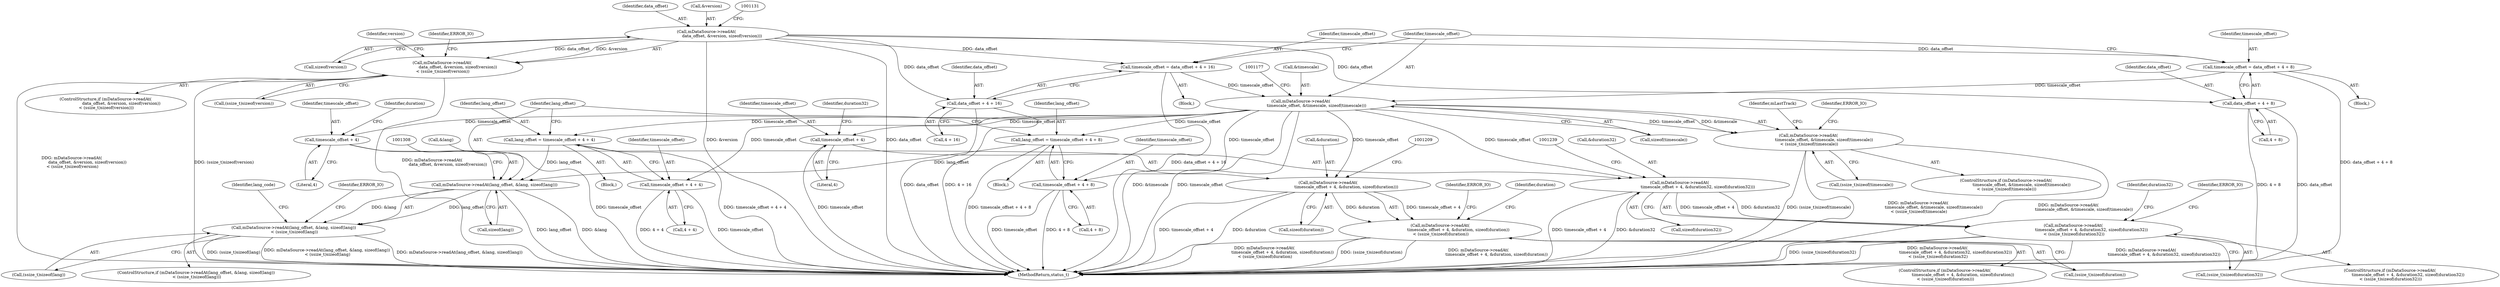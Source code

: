 digraph "0_Android_6fe85f7e15203e48df2cc3e8e1c4bc6ad49dc968@API" {
"1001124" [label="(Call,mDataSource->readAt(\n                        data_offset, &version, sizeof(version)))"];
"1001123" [label="(Call,mDataSource->readAt(\n                        data_offset, &version, sizeof(version))\n < (ssize_t)sizeof(version))"];
"1001143" [label="(Call,timescale_offset = data_offset + 4 + 16)"];
"1001170" [label="(Call,mDataSource->readAt(\n                        timescale_offset, &timescale, sizeof(timescale)))"];
"1001169" [label="(Call,mDataSource->readAt(\n                        timescale_offset, &timescale, sizeof(timescale))\n < (ssize_t)sizeof(timescale))"];
"1001200" [label="(Call,mDataSource->readAt(\n                            timescale_offset + 4, &duration, sizeof(duration)))"];
"1001199" [label="(Call,mDataSource->readAt(\n                            timescale_offset + 4, &duration, sizeof(duration))\n < (ssize_t)sizeof(duration))"];
"1001201" [label="(Call,timescale_offset + 4)"];
"1001230" [label="(Call,mDataSource->readAt(\n                            timescale_offset + 4, &duration32, sizeof(duration32)))"];
"1001229" [label="(Call,mDataSource->readAt(\n                            timescale_offset + 4, &duration32, sizeof(duration32))\n < (ssize_t)sizeof(duration32))"];
"1001231" [label="(Call,timescale_offset + 4)"];
"1001275" [label="(Call,lang_offset = timescale_offset + 4 + 8)"];
"1001301" [label="(Call,mDataSource->readAt(lang_offset, &lang, sizeof(lang)))"];
"1001300" [label="(Call,mDataSource->readAt(lang_offset, &lang, sizeof(lang))\n < (ssize_t)sizeof(lang))"];
"1001277" [label="(Call,timescale_offset + 4 + 8)"];
"1001288" [label="(Call,lang_offset = timescale_offset + 4 + 4)"];
"1001290" [label="(Call,timescale_offset + 4 + 4)"];
"1001145" [label="(Call,data_offset + 4 + 16)"];
"1001156" [label="(Call,timescale_offset = data_offset + 4 + 8)"];
"1001158" [label="(Call,data_offset + 4 + 8)"];
"1001288" [label="(Call,lang_offset = timescale_offset + 4 + 4)"];
"1001202" [label="(Identifier,timescale_offset)"];
"1001217" [label="(Identifier,duration)"];
"1001317" [label="(Identifier,lang_code)"];
"1001142" [label="(Block,)"];
"1001200" [label="(Call,mDataSource->readAt(\n                            timescale_offset + 4, &duration, sizeof(duration)))"];
"1001233" [label="(Literal,4)"];
"1001302" [label="(Identifier,lang_offset)"];
"1001279" [label="(Call,4 + 8)"];
"1001289" [label="(Identifier,lang_offset)"];
"1001206" [label="(Call,sizeof(duration))"];
"1001214" [label="(Identifier,ERROR_IO)"];
"1001305" [label="(Call,sizeof(lang))"];
"1001276" [label="(Identifier,lang_offset)"];
"1001236" [label="(Call,sizeof(duration32))"];
"1001171" [label="(Identifier,timescale_offset)"];
"1001208" [label="(Call,(ssize_t)sizeof(duration))"];
"1001229" [label="(Call,mDataSource->readAt(\n                            timescale_offset + 4, &duration32, sizeof(duration32))\n < (ssize_t)sizeof(duration32))"];
"1001303" [label="(Call,&lang)"];
"1001128" [label="(Call,sizeof(version))"];
"1001125" [label="(Identifier,data_offset)"];
"1001278" [label="(Identifier,timescale_offset)"];
"1001232" [label="(Identifier,timescale_offset)"];
"1001159" [label="(Identifier,data_offset)"];
"1001155" [label="(Block,)"];
"1001300" [label="(Call,mDataSource->readAt(lang_offset, &lang, sizeof(lang))\n < (ssize_t)sizeof(lang))"];
"1002927" [label="(MethodReturn,status_t)"];
"1001174" [label="(Call,sizeof(timescale))"];
"1001230" [label="(Call,mDataSource->readAt(\n                            timescale_offset + 4, &duration32, sizeof(duration32)))"];
"1001274" [label="(Block,)"];
"1001307" [label="(Call,(ssize_t)sizeof(lang))"];
"1001291" [label="(Identifier,timescale_offset)"];
"1001143" [label="(Call,timescale_offset = data_offset + 4 + 16)"];
"1001126" [label="(Call,&version)"];
"1001168" [label="(ControlStructure,if (mDataSource->readAt(\n                        timescale_offset, &timescale, sizeof(timescale))\n < (ssize_t)sizeof(timescale)))"];
"1001205" [label="(Identifier,duration)"];
"1001231" [label="(Call,timescale_offset + 4)"];
"1001204" [label="(Call,&duration)"];
"1001130" [label="(Call,(ssize_t)sizeof(version))"];
"1001199" [label="(Call,mDataSource->readAt(\n                            timescale_offset + 4, &duration, sizeof(duration))\n < (ssize_t)sizeof(duration))"];
"1001234" [label="(Call,&duration32)"];
"1001158" [label="(Call,data_offset + 4 + 8)"];
"1001170" [label="(Call,mDataSource->readAt(\n                        timescale_offset, &timescale, sizeof(timescale)))"];
"1001290" [label="(Call,timescale_offset + 4 + 4)"];
"1001123" [label="(Call,mDataSource->readAt(\n                        data_offset, &version, sizeof(version))\n < (ssize_t)sizeof(version))"];
"1001287" [label="(Block,)"];
"1001277" [label="(Call,timescale_offset + 4 + 8)"];
"1001238" [label="(Call,(ssize_t)sizeof(duration32))"];
"1001299" [label="(ControlStructure,if (mDataSource->readAt(lang_offset, &lang, sizeof(lang))\n < (ssize_t)sizeof(lang)))"];
"1001122" [label="(ControlStructure,if (mDataSource->readAt(\n                        data_offset, &version, sizeof(version))\n < (ssize_t)sizeof(version)))"];
"1001169" [label="(Call,mDataSource->readAt(\n                        timescale_offset, &timescale, sizeof(timescale))\n < (ssize_t)sizeof(timescale))"];
"1001292" [label="(Call,4 + 4)"];
"1001145" [label="(Call,data_offset + 4 + 16)"];
"1001124" [label="(Call,mDataSource->readAt(\n                        data_offset, &version, sizeof(version)))"];
"1001185" [label="(Identifier,mLastTrack)"];
"1001228" [label="(ControlStructure,if (mDataSource->readAt(\n                            timescale_offset + 4, &duration32, sizeof(duration32))\n < (ssize_t)sizeof(duration32)))"];
"1001203" [label="(Literal,4)"];
"1001247" [label="(Identifier,duration32)"];
"1001147" [label="(Call,4 + 16)"];
"1001201" [label="(Call,timescale_offset + 4)"];
"1001235" [label="(Identifier,duration32)"];
"1001182" [label="(Identifier,ERROR_IO)"];
"1001172" [label="(Call,&timescale)"];
"1001146" [label="(Identifier,data_offset)"];
"1001140" [label="(Identifier,version)"];
"1001136" [label="(Identifier,ERROR_IO)"];
"1001198" [label="(ControlStructure,if (mDataSource->readAt(\n                            timescale_offset + 4, &duration, sizeof(duration))\n < (ssize_t)sizeof(duration)))"];
"1001144" [label="(Identifier,timescale_offset)"];
"1001301" [label="(Call,mDataSource->readAt(lang_offset, &lang, sizeof(lang)))"];
"1001313" [label="(Identifier,ERROR_IO)"];
"1001160" [label="(Call,4 + 8)"];
"1001176" [label="(Call,(ssize_t)sizeof(timescale))"];
"1001157" [label="(Identifier,timescale_offset)"];
"1001275" [label="(Call,lang_offset = timescale_offset + 4 + 8)"];
"1001156" [label="(Call,timescale_offset = data_offset + 4 + 8)"];
"1001244" [label="(Identifier,ERROR_IO)"];
"1001124" -> "1001123"  [label="AST: "];
"1001124" -> "1001128"  [label="CFG: "];
"1001125" -> "1001124"  [label="AST: "];
"1001126" -> "1001124"  [label="AST: "];
"1001128" -> "1001124"  [label="AST: "];
"1001131" -> "1001124"  [label="CFG: "];
"1001124" -> "1002927"  [label="DDG: &version"];
"1001124" -> "1002927"  [label="DDG: data_offset"];
"1001124" -> "1001123"  [label="DDG: data_offset"];
"1001124" -> "1001123"  [label="DDG: &version"];
"1001124" -> "1001143"  [label="DDG: data_offset"];
"1001124" -> "1001145"  [label="DDG: data_offset"];
"1001124" -> "1001156"  [label="DDG: data_offset"];
"1001124" -> "1001158"  [label="DDG: data_offset"];
"1001123" -> "1001122"  [label="AST: "];
"1001123" -> "1001130"  [label="CFG: "];
"1001130" -> "1001123"  [label="AST: "];
"1001136" -> "1001123"  [label="CFG: "];
"1001140" -> "1001123"  [label="CFG: "];
"1001123" -> "1002927"  [label="DDG: (ssize_t)sizeof(version)"];
"1001123" -> "1002927"  [label="DDG: mDataSource->readAt(\n                        data_offset, &version, sizeof(version))"];
"1001123" -> "1002927"  [label="DDG: mDataSource->readAt(\n                        data_offset, &version, sizeof(version))\n < (ssize_t)sizeof(version)"];
"1001143" -> "1001142"  [label="AST: "];
"1001143" -> "1001145"  [label="CFG: "];
"1001144" -> "1001143"  [label="AST: "];
"1001145" -> "1001143"  [label="AST: "];
"1001171" -> "1001143"  [label="CFG: "];
"1001143" -> "1002927"  [label="DDG: data_offset + 4 + 16"];
"1001143" -> "1001170"  [label="DDG: timescale_offset"];
"1001170" -> "1001169"  [label="AST: "];
"1001170" -> "1001174"  [label="CFG: "];
"1001171" -> "1001170"  [label="AST: "];
"1001172" -> "1001170"  [label="AST: "];
"1001174" -> "1001170"  [label="AST: "];
"1001177" -> "1001170"  [label="CFG: "];
"1001170" -> "1002927"  [label="DDG: &timescale"];
"1001170" -> "1002927"  [label="DDG: timescale_offset"];
"1001170" -> "1001169"  [label="DDG: timescale_offset"];
"1001170" -> "1001169"  [label="DDG: &timescale"];
"1001156" -> "1001170"  [label="DDG: timescale_offset"];
"1001170" -> "1001200"  [label="DDG: timescale_offset"];
"1001170" -> "1001201"  [label="DDG: timescale_offset"];
"1001170" -> "1001230"  [label="DDG: timescale_offset"];
"1001170" -> "1001231"  [label="DDG: timescale_offset"];
"1001170" -> "1001275"  [label="DDG: timescale_offset"];
"1001170" -> "1001277"  [label="DDG: timescale_offset"];
"1001170" -> "1001288"  [label="DDG: timescale_offset"];
"1001170" -> "1001290"  [label="DDG: timescale_offset"];
"1001169" -> "1001168"  [label="AST: "];
"1001169" -> "1001176"  [label="CFG: "];
"1001176" -> "1001169"  [label="AST: "];
"1001182" -> "1001169"  [label="CFG: "];
"1001185" -> "1001169"  [label="CFG: "];
"1001169" -> "1002927"  [label="DDG: mDataSource->readAt(\n                        timescale_offset, &timescale, sizeof(timescale))"];
"1001169" -> "1002927"  [label="DDG: (ssize_t)sizeof(timescale)"];
"1001169" -> "1002927"  [label="DDG: mDataSource->readAt(\n                        timescale_offset, &timescale, sizeof(timescale))\n < (ssize_t)sizeof(timescale)"];
"1001200" -> "1001199"  [label="AST: "];
"1001200" -> "1001206"  [label="CFG: "];
"1001201" -> "1001200"  [label="AST: "];
"1001204" -> "1001200"  [label="AST: "];
"1001206" -> "1001200"  [label="AST: "];
"1001209" -> "1001200"  [label="CFG: "];
"1001200" -> "1002927"  [label="DDG: &duration"];
"1001200" -> "1002927"  [label="DDG: timescale_offset + 4"];
"1001200" -> "1001199"  [label="DDG: timescale_offset + 4"];
"1001200" -> "1001199"  [label="DDG: &duration"];
"1001199" -> "1001198"  [label="AST: "];
"1001199" -> "1001208"  [label="CFG: "];
"1001208" -> "1001199"  [label="AST: "];
"1001214" -> "1001199"  [label="CFG: "];
"1001217" -> "1001199"  [label="CFG: "];
"1001199" -> "1002927"  [label="DDG: mDataSource->readAt(\n                            timescale_offset + 4, &duration, sizeof(duration))\n < (ssize_t)sizeof(duration)"];
"1001199" -> "1002927"  [label="DDG: (ssize_t)sizeof(duration)"];
"1001199" -> "1002927"  [label="DDG: mDataSource->readAt(\n                            timescale_offset + 4, &duration, sizeof(duration))"];
"1001201" -> "1001203"  [label="CFG: "];
"1001202" -> "1001201"  [label="AST: "];
"1001203" -> "1001201"  [label="AST: "];
"1001205" -> "1001201"  [label="CFG: "];
"1001201" -> "1002927"  [label="DDG: timescale_offset"];
"1001230" -> "1001229"  [label="AST: "];
"1001230" -> "1001236"  [label="CFG: "];
"1001231" -> "1001230"  [label="AST: "];
"1001234" -> "1001230"  [label="AST: "];
"1001236" -> "1001230"  [label="AST: "];
"1001239" -> "1001230"  [label="CFG: "];
"1001230" -> "1002927"  [label="DDG: &duration32"];
"1001230" -> "1002927"  [label="DDG: timescale_offset + 4"];
"1001230" -> "1001229"  [label="DDG: timescale_offset + 4"];
"1001230" -> "1001229"  [label="DDG: &duration32"];
"1001229" -> "1001228"  [label="AST: "];
"1001229" -> "1001238"  [label="CFG: "];
"1001238" -> "1001229"  [label="AST: "];
"1001244" -> "1001229"  [label="CFG: "];
"1001247" -> "1001229"  [label="CFG: "];
"1001229" -> "1002927"  [label="DDG: mDataSource->readAt(\n                            timescale_offset + 4, &duration32, sizeof(duration32))\n < (ssize_t)sizeof(duration32)"];
"1001229" -> "1002927"  [label="DDG: mDataSource->readAt(\n                            timescale_offset + 4, &duration32, sizeof(duration32))"];
"1001229" -> "1002927"  [label="DDG: (ssize_t)sizeof(duration32)"];
"1001231" -> "1001233"  [label="CFG: "];
"1001232" -> "1001231"  [label="AST: "];
"1001233" -> "1001231"  [label="AST: "];
"1001235" -> "1001231"  [label="CFG: "];
"1001231" -> "1002927"  [label="DDG: timescale_offset"];
"1001275" -> "1001274"  [label="AST: "];
"1001275" -> "1001277"  [label="CFG: "];
"1001276" -> "1001275"  [label="AST: "];
"1001277" -> "1001275"  [label="AST: "];
"1001302" -> "1001275"  [label="CFG: "];
"1001275" -> "1002927"  [label="DDG: timescale_offset + 4 + 8"];
"1001275" -> "1001301"  [label="DDG: lang_offset"];
"1001301" -> "1001300"  [label="AST: "];
"1001301" -> "1001305"  [label="CFG: "];
"1001302" -> "1001301"  [label="AST: "];
"1001303" -> "1001301"  [label="AST: "];
"1001305" -> "1001301"  [label="AST: "];
"1001308" -> "1001301"  [label="CFG: "];
"1001301" -> "1002927"  [label="DDG: lang_offset"];
"1001301" -> "1002927"  [label="DDG: &lang"];
"1001301" -> "1001300"  [label="DDG: lang_offset"];
"1001301" -> "1001300"  [label="DDG: &lang"];
"1001288" -> "1001301"  [label="DDG: lang_offset"];
"1001300" -> "1001299"  [label="AST: "];
"1001300" -> "1001307"  [label="CFG: "];
"1001307" -> "1001300"  [label="AST: "];
"1001313" -> "1001300"  [label="CFG: "];
"1001317" -> "1001300"  [label="CFG: "];
"1001300" -> "1002927"  [label="DDG: mDataSource->readAt(lang_offset, &lang, sizeof(lang))\n < (ssize_t)sizeof(lang)"];
"1001300" -> "1002927"  [label="DDG: mDataSource->readAt(lang_offset, &lang, sizeof(lang))"];
"1001300" -> "1002927"  [label="DDG: (ssize_t)sizeof(lang)"];
"1001277" -> "1001279"  [label="CFG: "];
"1001278" -> "1001277"  [label="AST: "];
"1001279" -> "1001277"  [label="AST: "];
"1001277" -> "1002927"  [label="DDG: timescale_offset"];
"1001277" -> "1002927"  [label="DDG: 4 + 8"];
"1001288" -> "1001287"  [label="AST: "];
"1001288" -> "1001290"  [label="CFG: "];
"1001289" -> "1001288"  [label="AST: "];
"1001290" -> "1001288"  [label="AST: "];
"1001302" -> "1001288"  [label="CFG: "];
"1001288" -> "1002927"  [label="DDG: timescale_offset + 4 + 4"];
"1001290" -> "1001292"  [label="CFG: "];
"1001291" -> "1001290"  [label="AST: "];
"1001292" -> "1001290"  [label="AST: "];
"1001290" -> "1002927"  [label="DDG: 4 + 4"];
"1001290" -> "1002927"  [label="DDG: timescale_offset"];
"1001145" -> "1001147"  [label="CFG: "];
"1001146" -> "1001145"  [label="AST: "];
"1001147" -> "1001145"  [label="AST: "];
"1001145" -> "1002927"  [label="DDG: data_offset"];
"1001145" -> "1002927"  [label="DDG: 4 + 16"];
"1001156" -> "1001155"  [label="AST: "];
"1001156" -> "1001158"  [label="CFG: "];
"1001157" -> "1001156"  [label="AST: "];
"1001158" -> "1001156"  [label="AST: "];
"1001171" -> "1001156"  [label="CFG: "];
"1001156" -> "1002927"  [label="DDG: data_offset + 4 + 8"];
"1001158" -> "1001160"  [label="CFG: "];
"1001159" -> "1001158"  [label="AST: "];
"1001160" -> "1001158"  [label="AST: "];
"1001158" -> "1002927"  [label="DDG: 4 + 8"];
"1001158" -> "1002927"  [label="DDG: data_offset"];
}
